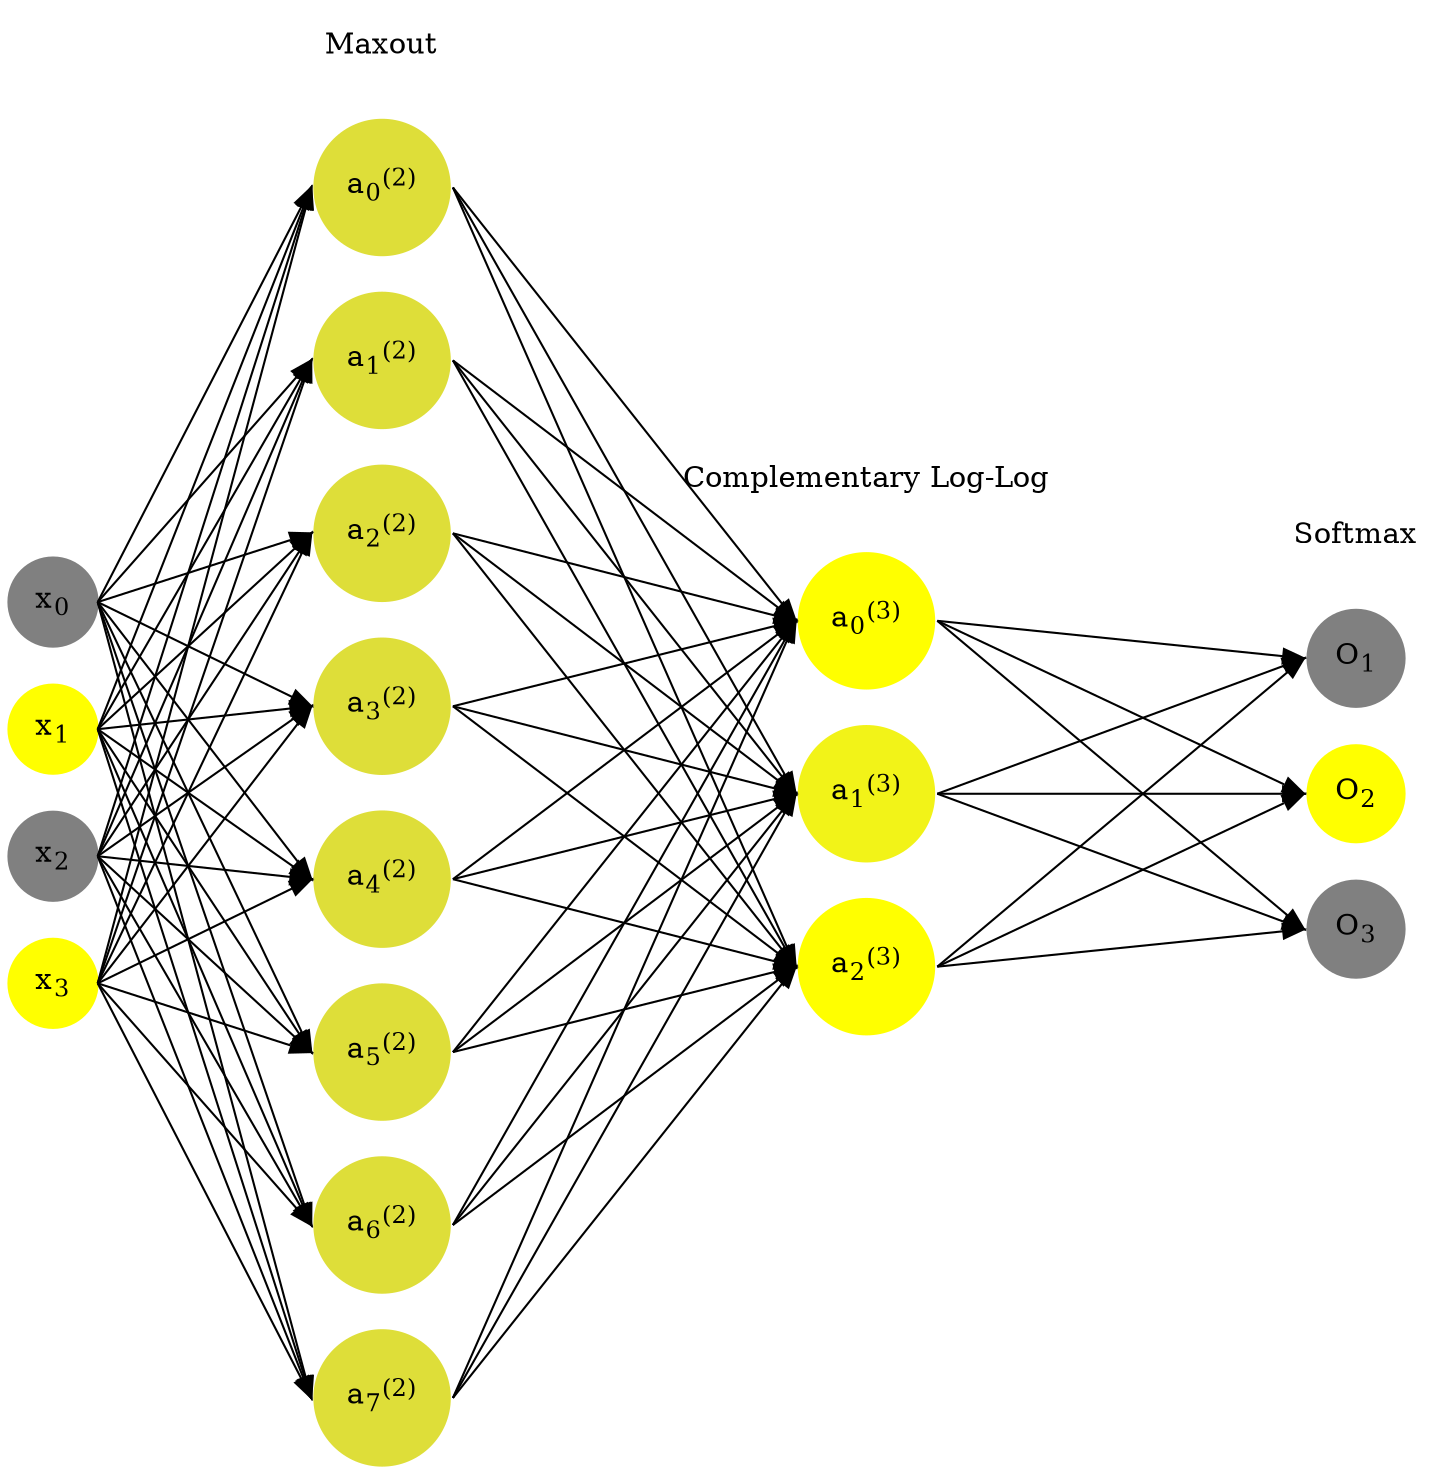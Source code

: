 digraph G {
	rankdir = LR;
	splines=false;
	edge[style=invis];
	ranksep= 1.4;
	{
	node [shape=circle, color="0.1667, 0.0, 0.5", style=filled, fillcolor="0.1667, 0.0, 0.5"];
	x0 [label=<x<sub>0</sub>>];
	}
	{
	node [shape=circle, color="0.1667, 1.0, 1.0", style=filled, fillcolor="0.1667, 1.0, 1.0"];
	x1 [label=<x<sub>1</sub>>];
	}
	{
	node [shape=circle, color="0.1667, 0.0, 0.5", style=filled, fillcolor="0.1667, 0.0, 0.5"];
	x2 [label=<x<sub>2</sub>>];
	}
	{
	node [shape=circle, color="0.1667, 1.0, 1.0", style=filled, fillcolor="0.1667, 1.0, 1.0"];
	x3 [label=<x<sub>3</sub>>];
	}
	{
	node [shape=circle, color="0.1667, 0.740673, 0.870336", style=filled, fillcolor="0.1667, 0.740673, 0.870336"];
	a02 [label=<a<sub>0</sub><sup>(2)</sup>>];
	}
	{
	node [shape=circle, color="0.1667, 0.740673, 0.870336", style=filled, fillcolor="0.1667, 0.740673, 0.870336"];
	a12 [label=<a<sub>1</sub><sup>(2)</sup>>];
	}
	{
	node [shape=circle, color="0.1667, 0.740673, 0.870336", style=filled, fillcolor="0.1667, 0.740673, 0.870336"];
	a22 [label=<a<sub>2</sub><sup>(2)</sup>>];
	}
	{
	node [shape=circle, color="0.1667, 0.740673, 0.870336", style=filled, fillcolor="0.1667, 0.740673, 0.870336"];
	a32 [label=<a<sub>3</sub><sup>(2)</sup>>];
	}
	{
	node [shape=circle, color="0.1667, 0.740673, 0.870336", style=filled, fillcolor="0.1667, 0.740673, 0.870336"];
	a42 [label=<a<sub>4</sub><sup>(2)</sup>>];
	}
	{
	node [shape=circle, color="0.1667, 0.740673, 0.870336", style=filled, fillcolor="0.1667, 0.740673, 0.870336"];
	a52 [label=<a<sub>5</sub><sup>(2)</sup>>];
	}
	{
	node [shape=circle, color="0.1667, 0.740673, 0.870336", style=filled, fillcolor="0.1667, 0.740673, 0.870336"];
	a62 [label=<a<sub>6</sub><sup>(2)</sup>>];
	}
	{
	node [shape=circle, color="0.1667, 0.740673, 0.870336", style=filled, fillcolor="0.1667, 0.740673, 0.870336"];
	a72 [label=<a<sub>7</sub><sup>(2)</sup>>];
	}
	{
	node [shape=circle, color="0.1667, 1.000000, 1.000000", style=filled, fillcolor="0.1667, 1.000000, 1.000000"];
	a03 [label=<a<sub>0</sub><sup>(3)</sup>>];
	}
	{
	node [shape=circle, color="0.1667, 0.898612, 0.949306", style=filled, fillcolor="0.1667, 0.898612, 0.949306"];
	a13 [label=<a<sub>1</sub><sup>(3)</sup>>];
	}
	{
	node [shape=circle, color="0.1667, 1.000000, 1.000000", style=filled, fillcolor="0.1667, 1.000000, 1.000000"];
	a23 [label=<a<sub>2</sub><sup>(3)</sup>>];
	}
	{
	node [shape=circle, color="0.1667, 0.0, 0.5", style=filled, fillcolor="0.1667, 0.0, 0.5"];
	O1 [label=<O<sub>1</sub>>];
	}
	{
	node [shape=circle, color="0.1667, 1.0, 1.0", style=filled, fillcolor="0.1667, 1.0, 1.0"];
	O2 [label=<O<sub>2</sub>>];
	}
	{
	node [shape=circle, color="0.1667, 0.0, 0.5", style=filled, fillcolor="0.1667, 0.0, 0.5"];
	O3 [label=<O<sub>3</sub>>];
	}
	{
	rank=same;
	x0->x1->x2->x3;
	}
	{
	rank=same;
	a02->a12->a22->a32->a42->a52->a62->a72;
	}
	{
	rank=same;
	a03->a13->a23;
	}
	{
	rank=same;
	O1->O2->O3;
	}
	l1 [shape=plaintext,label="Maxout"];
	l1->a02;
	{rank=same; l1;a02};
	l2 [shape=plaintext,label="Complementary Log-Log"];
	l2->a03;
	{rank=same; l2;a03};
	l3 [shape=plaintext,label="Softmax"];
	l3->O1;
	{rank=same; l3;O1};
edge[style=solid, tailport=e, headport=w];
	{x0;x1;x2;x3} -> {a02;a12;a22;a32;a42;a52;a62;a72};
	{a02;a12;a22;a32;a42;a52;a62;a72} -> {a03;a13;a23};
	{a03;a13;a23} -> {O1,O2,O3};
}